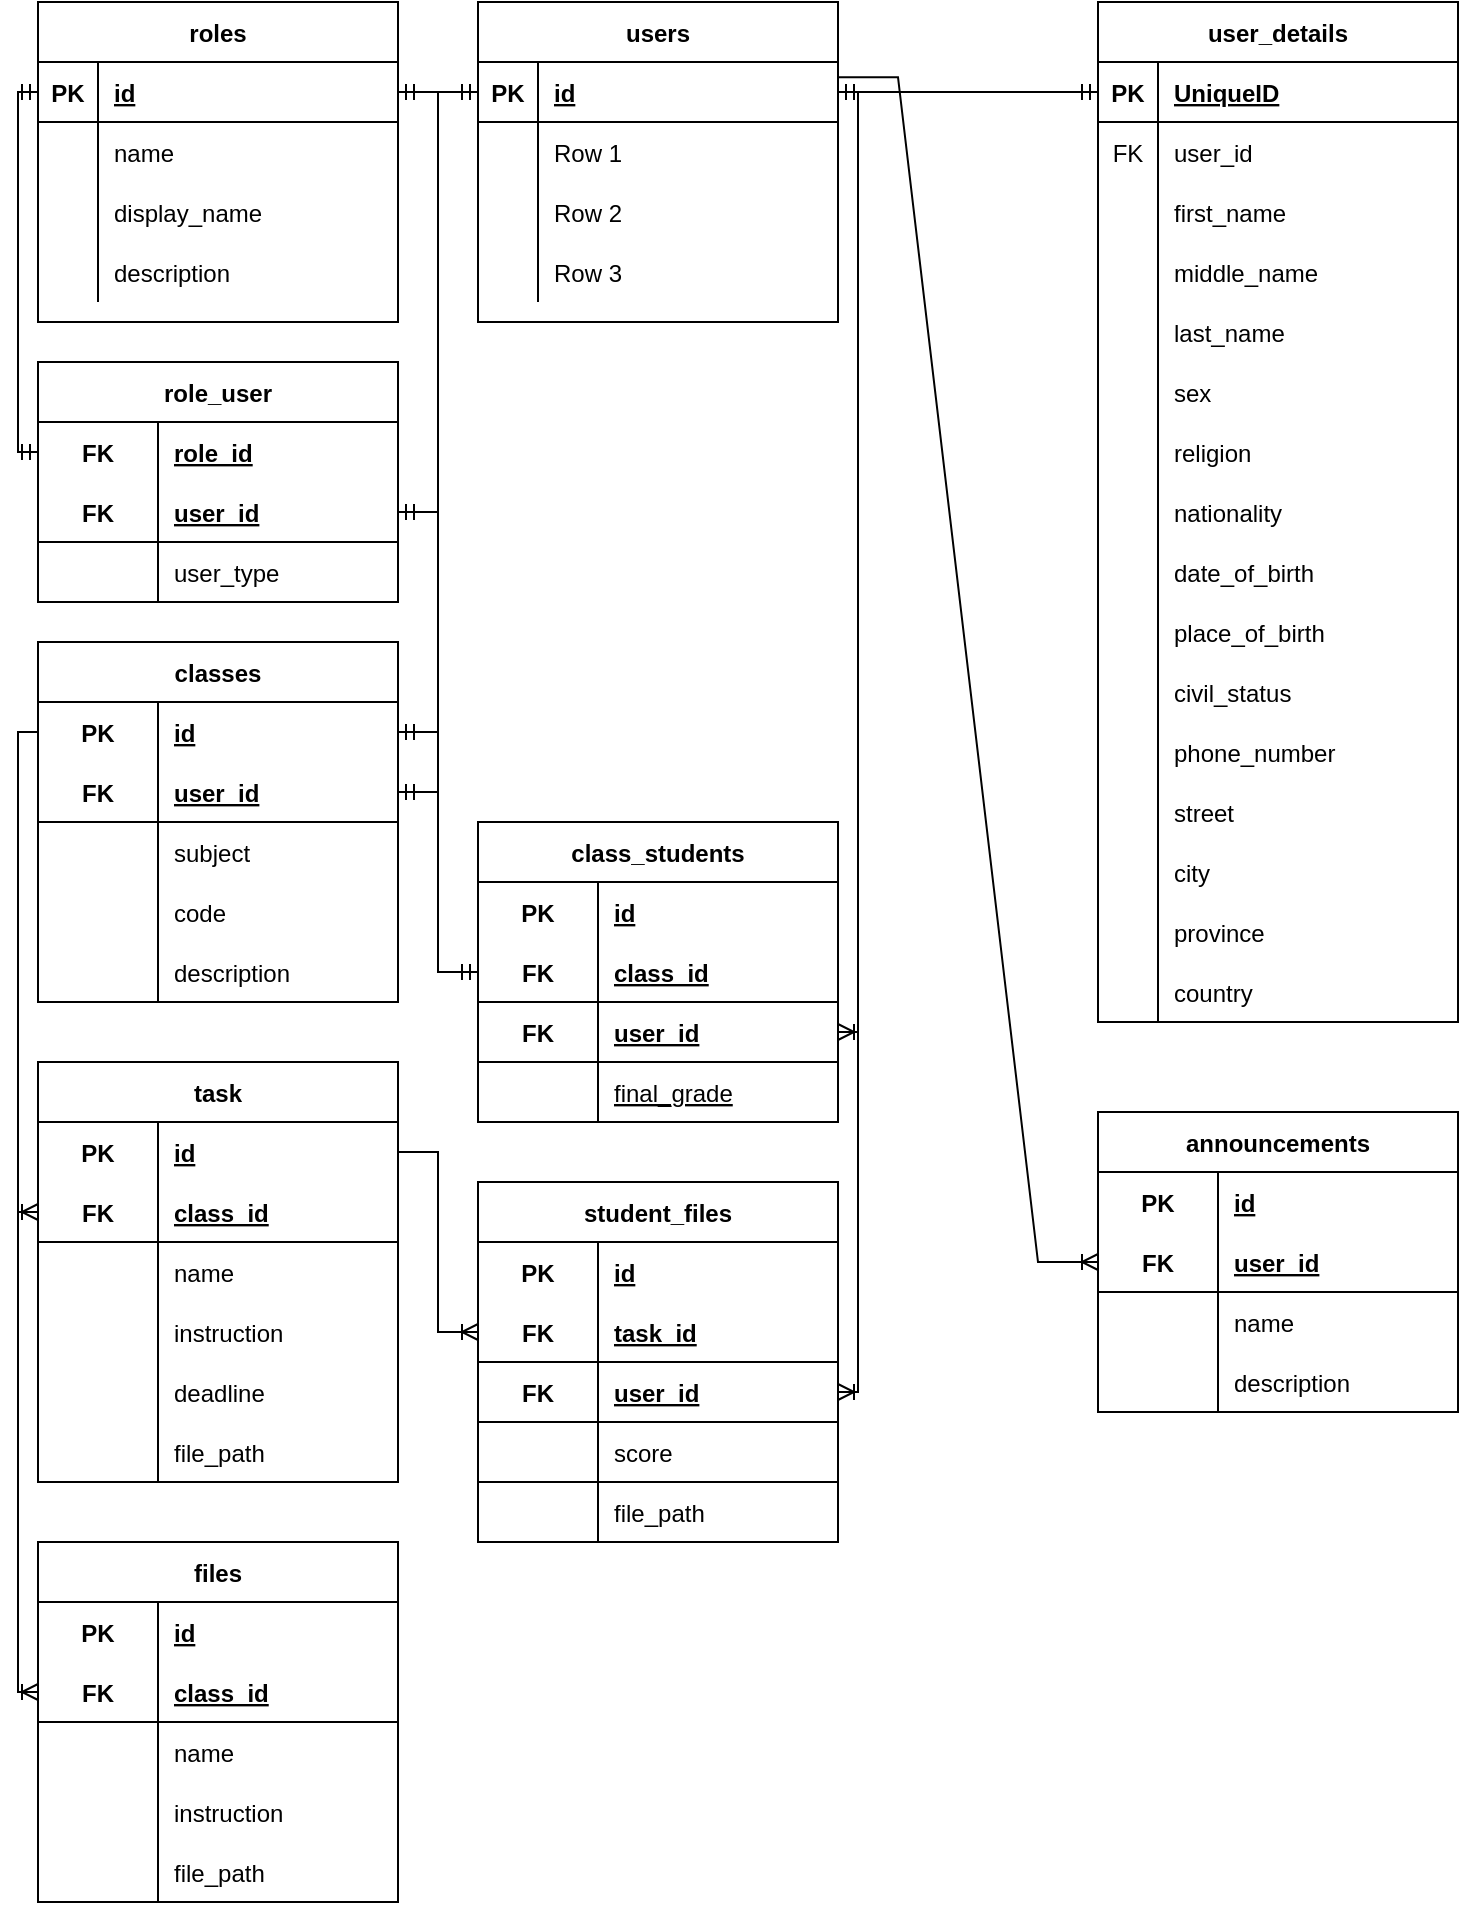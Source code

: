 <mxfile version="15.8.8" type="device"><diagram id="R2lEEEUBdFMjLlhIrx00" name="Page-1"><mxGraphModel dx="920" dy="833" grid="1" gridSize="10" guides="1" tooltips="1" connect="1" arrows="1" fold="1" page="1" pageScale="1" pageWidth="850" pageHeight="1100" math="0" shadow="0" extFonts="Permanent Marker^https://fonts.googleapis.com/css?family=Permanent+Marker"><root><mxCell id="0"/><mxCell id="1" parent="0"/><mxCell id="KXKYZQbJ9dywbfME8Adp-1" value="roles" style="shape=table;startSize=30;container=1;collapsible=1;childLayout=tableLayout;fixedRows=1;rowLines=0;fontStyle=1;align=center;resizeLast=1;" vertex="1" parent="1"><mxGeometry x="40" y="40" width="180" height="160" as="geometry"/></mxCell><mxCell id="KXKYZQbJ9dywbfME8Adp-2" value="" style="shape=partialRectangle;collapsible=0;dropTarget=0;pointerEvents=0;fillColor=none;top=0;left=0;bottom=1;right=0;points=[[0,0.5],[1,0.5]];portConstraint=eastwest;" vertex="1" parent="KXKYZQbJ9dywbfME8Adp-1"><mxGeometry y="30" width="180" height="30" as="geometry"/></mxCell><mxCell id="KXKYZQbJ9dywbfME8Adp-3" value="PK" style="shape=partialRectangle;connectable=0;fillColor=none;top=0;left=0;bottom=0;right=0;fontStyle=1;overflow=hidden;" vertex="1" parent="KXKYZQbJ9dywbfME8Adp-2"><mxGeometry width="30" height="30" as="geometry"><mxRectangle width="30" height="30" as="alternateBounds"/></mxGeometry></mxCell><mxCell id="KXKYZQbJ9dywbfME8Adp-4" value="id" style="shape=partialRectangle;connectable=0;fillColor=none;top=0;left=0;bottom=0;right=0;align=left;spacingLeft=6;fontStyle=5;overflow=hidden;" vertex="1" parent="KXKYZQbJ9dywbfME8Adp-2"><mxGeometry x="30" width="150" height="30" as="geometry"><mxRectangle width="150" height="30" as="alternateBounds"/></mxGeometry></mxCell><mxCell id="KXKYZQbJ9dywbfME8Adp-5" value="" style="shape=partialRectangle;collapsible=0;dropTarget=0;pointerEvents=0;fillColor=none;top=0;left=0;bottom=0;right=0;points=[[0,0.5],[1,0.5]];portConstraint=eastwest;" vertex="1" parent="KXKYZQbJ9dywbfME8Adp-1"><mxGeometry y="60" width="180" height="30" as="geometry"/></mxCell><mxCell id="KXKYZQbJ9dywbfME8Adp-6" value="" style="shape=partialRectangle;connectable=0;fillColor=none;top=0;left=0;bottom=0;right=0;editable=1;overflow=hidden;" vertex="1" parent="KXKYZQbJ9dywbfME8Adp-5"><mxGeometry width="30" height="30" as="geometry"><mxRectangle width="30" height="30" as="alternateBounds"/></mxGeometry></mxCell><mxCell id="KXKYZQbJ9dywbfME8Adp-7" value="name" style="shape=partialRectangle;connectable=0;fillColor=none;top=0;left=0;bottom=0;right=0;align=left;spacingLeft=6;overflow=hidden;" vertex="1" parent="KXKYZQbJ9dywbfME8Adp-5"><mxGeometry x="30" width="150" height="30" as="geometry"><mxRectangle width="150" height="30" as="alternateBounds"/></mxGeometry></mxCell><mxCell id="KXKYZQbJ9dywbfME8Adp-8" value="" style="shape=partialRectangle;collapsible=0;dropTarget=0;pointerEvents=0;fillColor=none;top=0;left=0;bottom=0;right=0;points=[[0,0.5],[1,0.5]];portConstraint=eastwest;" vertex="1" parent="KXKYZQbJ9dywbfME8Adp-1"><mxGeometry y="90" width="180" height="30" as="geometry"/></mxCell><mxCell id="KXKYZQbJ9dywbfME8Adp-9" value="" style="shape=partialRectangle;connectable=0;fillColor=none;top=0;left=0;bottom=0;right=0;editable=1;overflow=hidden;" vertex="1" parent="KXKYZQbJ9dywbfME8Adp-8"><mxGeometry width="30" height="30" as="geometry"><mxRectangle width="30" height="30" as="alternateBounds"/></mxGeometry></mxCell><mxCell id="KXKYZQbJ9dywbfME8Adp-10" value="display_name" style="shape=partialRectangle;connectable=0;fillColor=none;top=0;left=0;bottom=0;right=0;align=left;spacingLeft=6;overflow=hidden;" vertex="1" parent="KXKYZQbJ9dywbfME8Adp-8"><mxGeometry x="30" width="150" height="30" as="geometry"><mxRectangle width="150" height="30" as="alternateBounds"/></mxGeometry></mxCell><mxCell id="KXKYZQbJ9dywbfME8Adp-11" value="" style="shape=partialRectangle;collapsible=0;dropTarget=0;pointerEvents=0;fillColor=none;top=0;left=0;bottom=0;right=0;points=[[0,0.5],[1,0.5]];portConstraint=eastwest;" vertex="1" parent="KXKYZQbJ9dywbfME8Adp-1"><mxGeometry y="120" width="180" height="30" as="geometry"/></mxCell><mxCell id="KXKYZQbJ9dywbfME8Adp-12" value="" style="shape=partialRectangle;connectable=0;fillColor=none;top=0;left=0;bottom=0;right=0;editable=1;overflow=hidden;" vertex="1" parent="KXKYZQbJ9dywbfME8Adp-11"><mxGeometry width="30" height="30" as="geometry"><mxRectangle width="30" height="30" as="alternateBounds"/></mxGeometry></mxCell><mxCell id="KXKYZQbJ9dywbfME8Adp-13" value="description" style="shape=partialRectangle;connectable=0;fillColor=none;top=0;left=0;bottom=0;right=0;align=left;spacingLeft=6;overflow=hidden;" vertex="1" parent="KXKYZQbJ9dywbfME8Adp-11"><mxGeometry x="30" width="150" height="30" as="geometry"><mxRectangle width="150" height="30" as="alternateBounds"/></mxGeometry></mxCell><mxCell id="KXKYZQbJ9dywbfME8Adp-14" value="users" style="shape=table;startSize=30;container=1;collapsible=1;childLayout=tableLayout;fixedRows=1;rowLines=0;fontStyle=1;align=center;resizeLast=1;" vertex="1" parent="1"><mxGeometry x="260" y="40" width="180" height="160" as="geometry"/></mxCell><mxCell id="KXKYZQbJ9dywbfME8Adp-15" value="" style="shape=partialRectangle;collapsible=0;dropTarget=0;pointerEvents=0;fillColor=none;top=0;left=0;bottom=1;right=0;points=[[0,0.5],[1,0.5]];portConstraint=eastwest;" vertex="1" parent="KXKYZQbJ9dywbfME8Adp-14"><mxGeometry y="30" width="180" height="30" as="geometry"/></mxCell><mxCell id="KXKYZQbJ9dywbfME8Adp-16" value="PK" style="shape=partialRectangle;connectable=0;fillColor=none;top=0;left=0;bottom=0;right=0;fontStyle=1;overflow=hidden;" vertex="1" parent="KXKYZQbJ9dywbfME8Adp-15"><mxGeometry width="30" height="30" as="geometry"><mxRectangle width="30" height="30" as="alternateBounds"/></mxGeometry></mxCell><mxCell id="KXKYZQbJ9dywbfME8Adp-17" value="id" style="shape=partialRectangle;connectable=0;fillColor=none;top=0;left=0;bottom=0;right=0;align=left;spacingLeft=6;fontStyle=5;overflow=hidden;" vertex="1" parent="KXKYZQbJ9dywbfME8Adp-15"><mxGeometry x="30" width="150" height="30" as="geometry"><mxRectangle width="150" height="30" as="alternateBounds"/></mxGeometry></mxCell><mxCell id="KXKYZQbJ9dywbfME8Adp-18" value="" style="shape=partialRectangle;collapsible=0;dropTarget=0;pointerEvents=0;fillColor=none;top=0;left=0;bottom=0;right=0;points=[[0,0.5],[1,0.5]];portConstraint=eastwest;" vertex="1" parent="KXKYZQbJ9dywbfME8Adp-14"><mxGeometry y="60" width="180" height="30" as="geometry"/></mxCell><mxCell id="KXKYZQbJ9dywbfME8Adp-19" value="" style="shape=partialRectangle;connectable=0;fillColor=none;top=0;left=0;bottom=0;right=0;editable=1;overflow=hidden;" vertex="1" parent="KXKYZQbJ9dywbfME8Adp-18"><mxGeometry width="30" height="30" as="geometry"><mxRectangle width="30" height="30" as="alternateBounds"/></mxGeometry></mxCell><mxCell id="KXKYZQbJ9dywbfME8Adp-20" value="Row 1" style="shape=partialRectangle;connectable=0;fillColor=none;top=0;left=0;bottom=0;right=0;align=left;spacingLeft=6;overflow=hidden;" vertex="1" parent="KXKYZQbJ9dywbfME8Adp-18"><mxGeometry x="30" width="150" height="30" as="geometry"><mxRectangle width="150" height="30" as="alternateBounds"/></mxGeometry></mxCell><mxCell id="KXKYZQbJ9dywbfME8Adp-21" value="" style="shape=partialRectangle;collapsible=0;dropTarget=0;pointerEvents=0;fillColor=none;top=0;left=0;bottom=0;right=0;points=[[0,0.5],[1,0.5]];portConstraint=eastwest;" vertex="1" parent="KXKYZQbJ9dywbfME8Adp-14"><mxGeometry y="90" width="180" height="30" as="geometry"/></mxCell><mxCell id="KXKYZQbJ9dywbfME8Adp-22" value="" style="shape=partialRectangle;connectable=0;fillColor=none;top=0;left=0;bottom=0;right=0;editable=1;overflow=hidden;" vertex="1" parent="KXKYZQbJ9dywbfME8Adp-21"><mxGeometry width="30" height="30" as="geometry"><mxRectangle width="30" height="30" as="alternateBounds"/></mxGeometry></mxCell><mxCell id="KXKYZQbJ9dywbfME8Adp-23" value="Row 2" style="shape=partialRectangle;connectable=0;fillColor=none;top=0;left=0;bottom=0;right=0;align=left;spacingLeft=6;overflow=hidden;" vertex="1" parent="KXKYZQbJ9dywbfME8Adp-21"><mxGeometry x="30" width="150" height="30" as="geometry"><mxRectangle width="150" height="30" as="alternateBounds"/></mxGeometry></mxCell><mxCell id="KXKYZQbJ9dywbfME8Adp-24" value="" style="shape=partialRectangle;collapsible=0;dropTarget=0;pointerEvents=0;fillColor=none;top=0;left=0;bottom=0;right=0;points=[[0,0.5],[1,0.5]];portConstraint=eastwest;" vertex="1" parent="KXKYZQbJ9dywbfME8Adp-14"><mxGeometry y="120" width="180" height="30" as="geometry"/></mxCell><mxCell id="KXKYZQbJ9dywbfME8Adp-25" value="" style="shape=partialRectangle;connectable=0;fillColor=none;top=0;left=0;bottom=0;right=0;editable=1;overflow=hidden;" vertex="1" parent="KXKYZQbJ9dywbfME8Adp-24"><mxGeometry width="30" height="30" as="geometry"><mxRectangle width="30" height="30" as="alternateBounds"/></mxGeometry></mxCell><mxCell id="KXKYZQbJ9dywbfME8Adp-26" value="Row 3" style="shape=partialRectangle;connectable=0;fillColor=none;top=0;left=0;bottom=0;right=0;align=left;spacingLeft=6;overflow=hidden;" vertex="1" parent="KXKYZQbJ9dywbfME8Adp-24"><mxGeometry x="30" width="150" height="30" as="geometry"><mxRectangle width="150" height="30" as="alternateBounds"/></mxGeometry></mxCell><mxCell id="KXKYZQbJ9dywbfME8Adp-27" value="user_details" style="shape=table;startSize=30;container=1;collapsible=1;childLayout=tableLayout;fixedRows=1;rowLines=0;fontStyle=1;align=center;resizeLast=1;fillColor=default;" vertex="1" parent="1"><mxGeometry x="570" y="40" width="180" height="510" as="geometry"/></mxCell><mxCell id="KXKYZQbJ9dywbfME8Adp-28" value="" style="shape=partialRectangle;collapsible=0;dropTarget=0;pointerEvents=0;fillColor=none;top=0;left=0;bottom=1;right=0;points=[[0,0.5],[1,0.5]];portConstraint=eastwest;" vertex="1" parent="KXKYZQbJ9dywbfME8Adp-27"><mxGeometry y="30" width="180" height="30" as="geometry"/></mxCell><mxCell id="KXKYZQbJ9dywbfME8Adp-29" value="PK" style="shape=partialRectangle;connectable=0;fillColor=none;top=0;left=0;bottom=0;right=0;fontStyle=1;overflow=hidden;" vertex="1" parent="KXKYZQbJ9dywbfME8Adp-28"><mxGeometry width="30" height="30" as="geometry"><mxRectangle width="30" height="30" as="alternateBounds"/></mxGeometry></mxCell><mxCell id="KXKYZQbJ9dywbfME8Adp-30" value="UniqueID" style="shape=partialRectangle;connectable=0;fillColor=none;top=0;left=0;bottom=0;right=0;align=left;spacingLeft=6;fontStyle=5;overflow=hidden;" vertex="1" parent="KXKYZQbJ9dywbfME8Adp-28"><mxGeometry x="30" width="150" height="30" as="geometry"><mxRectangle width="150" height="30" as="alternateBounds"/></mxGeometry></mxCell><mxCell id="KXKYZQbJ9dywbfME8Adp-31" value="" style="shape=partialRectangle;collapsible=0;dropTarget=0;pointerEvents=0;fillColor=none;top=0;left=0;bottom=0;right=0;points=[[0,0.5],[1,0.5]];portConstraint=eastwest;" vertex="1" parent="KXKYZQbJ9dywbfME8Adp-27"><mxGeometry y="60" width="180" height="30" as="geometry"/></mxCell><mxCell id="KXKYZQbJ9dywbfME8Adp-32" value="FK" style="shape=partialRectangle;connectable=0;fillColor=none;top=0;left=0;bottom=0;right=0;editable=1;overflow=hidden;" vertex="1" parent="KXKYZQbJ9dywbfME8Adp-31"><mxGeometry width="30" height="30" as="geometry"><mxRectangle width="30" height="30" as="alternateBounds"/></mxGeometry></mxCell><mxCell id="KXKYZQbJ9dywbfME8Adp-33" value="user_id" style="shape=partialRectangle;connectable=0;fillColor=none;top=0;left=0;bottom=0;right=0;align=left;spacingLeft=6;overflow=hidden;" vertex="1" parent="KXKYZQbJ9dywbfME8Adp-31"><mxGeometry x="30" width="150" height="30" as="geometry"><mxRectangle width="150" height="30" as="alternateBounds"/></mxGeometry></mxCell><mxCell id="KXKYZQbJ9dywbfME8Adp-34" value="" style="shape=partialRectangle;collapsible=0;dropTarget=0;pointerEvents=0;fillColor=none;top=0;left=0;bottom=0;right=0;points=[[0,0.5],[1,0.5]];portConstraint=eastwest;" vertex="1" parent="KXKYZQbJ9dywbfME8Adp-27"><mxGeometry y="90" width="180" height="30" as="geometry"/></mxCell><mxCell id="KXKYZQbJ9dywbfME8Adp-35" value="" style="shape=partialRectangle;connectable=0;fillColor=none;top=0;left=0;bottom=0;right=0;editable=1;overflow=hidden;" vertex="1" parent="KXKYZQbJ9dywbfME8Adp-34"><mxGeometry width="30" height="30" as="geometry"><mxRectangle width="30" height="30" as="alternateBounds"/></mxGeometry></mxCell><mxCell id="KXKYZQbJ9dywbfME8Adp-36" value="first_name    " style="shape=partialRectangle;connectable=0;fillColor=none;top=0;left=0;bottom=0;right=0;align=left;spacingLeft=6;overflow=hidden;" vertex="1" parent="KXKYZQbJ9dywbfME8Adp-34"><mxGeometry x="30" width="150" height="30" as="geometry"><mxRectangle width="150" height="30" as="alternateBounds"/></mxGeometry></mxCell><mxCell id="KXKYZQbJ9dywbfME8Adp-37" value="" style="shape=partialRectangle;collapsible=0;dropTarget=0;pointerEvents=0;fillColor=none;top=0;left=0;bottom=0;right=0;points=[[0,0.5],[1,0.5]];portConstraint=eastwest;" vertex="1" parent="KXKYZQbJ9dywbfME8Adp-27"><mxGeometry y="120" width="180" height="30" as="geometry"/></mxCell><mxCell id="KXKYZQbJ9dywbfME8Adp-38" value="" style="shape=partialRectangle;connectable=0;fillColor=none;top=0;left=0;bottom=0;right=0;editable=1;overflow=hidden;" vertex="1" parent="KXKYZQbJ9dywbfME8Adp-37"><mxGeometry width="30" height="30" as="geometry"><mxRectangle width="30" height="30" as="alternateBounds"/></mxGeometry></mxCell><mxCell id="KXKYZQbJ9dywbfME8Adp-39" value="middle_name" style="shape=partialRectangle;connectable=0;fillColor=none;top=0;left=0;bottom=0;right=0;align=left;spacingLeft=6;overflow=hidden;" vertex="1" parent="KXKYZQbJ9dywbfME8Adp-37"><mxGeometry x="30" width="150" height="30" as="geometry"><mxRectangle width="150" height="30" as="alternateBounds"/></mxGeometry></mxCell><mxCell id="KXKYZQbJ9dywbfME8Adp-113" value="" style="shape=partialRectangle;collapsible=0;dropTarget=0;pointerEvents=0;fillColor=none;top=0;left=0;bottom=0;right=0;points=[[0,0.5],[1,0.5]];portConstraint=eastwest;" vertex="1" parent="KXKYZQbJ9dywbfME8Adp-27"><mxGeometry y="150" width="180" height="30" as="geometry"/></mxCell><mxCell id="KXKYZQbJ9dywbfME8Adp-114" value="" style="shape=partialRectangle;connectable=0;fillColor=none;top=0;left=0;bottom=0;right=0;editable=1;overflow=hidden;" vertex="1" parent="KXKYZQbJ9dywbfME8Adp-113"><mxGeometry width="30" height="30" as="geometry"><mxRectangle width="30" height="30" as="alternateBounds"/></mxGeometry></mxCell><mxCell id="KXKYZQbJ9dywbfME8Adp-115" value="last_name" style="shape=partialRectangle;connectable=0;fillColor=none;top=0;left=0;bottom=0;right=0;align=left;spacingLeft=6;overflow=hidden;" vertex="1" parent="KXKYZQbJ9dywbfME8Adp-113"><mxGeometry x="30" width="150" height="30" as="geometry"><mxRectangle width="150" height="30" as="alternateBounds"/></mxGeometry></mxCell><mxCell id="KXKYZQbJ9dywbfME8Adp-116" value="" style="shape=partialRectangle;collapsible=0;dropTarget=0;pointerEvents=0;fillColor=none;top=0;left=0;bottom=0;right=0;points=[[0,0.5],[1,0.5]];portConstraint=eastwest;" vertex="1" parent="KXKYZQbJ9dywbfME8Adp-27"><mxGeometry y="180" width="180" height="30" as="geometry"/></mxCell><mxCell id="KXKYZQbJ9dywbfME8Adp-117" value="" style="shape=partialRectangle;connectable=0;fillColor=none;top=0;left=0;bottom=0;right=0;editable=1;overflow=hidden;" vertex="1" parent="KXKYZQbJ9dywbfME8Adp-116"><mxGeometry width="30" height="30" as="geometry"><mxRectangle width="30" height="30" as="alternateBounds"/></mxGeometry></mxCell><mxCell id="KXKYZQbJ9dywbfME8Adp-118" value="sex" style="shape=partialRectangle;connectable=0;fillColor=none;top=0;left=0;bottom=0;right=0;align=left;spacingLeft=6;overflow=hidden;" vertex="1" parent="KXKYZQbJ9dywbfME8Adp-116"><mxGeometry x="30" width="150" height="30" as="geometry"><mxRectangle width="150" height="30" as="alternateBounds"/></mxGeometry></mxCell><mxCell id="KXKYZQbJ9dywbfME8Adp-119" value="" style="shape=partialRectangle;collapsible=0;dropTarget=0;pointerEvents=0;fillColor=none;top=0;left=0;bottom=0;right=0;points=[[0,0.5],[1,0.5]];portConstraint=eastwest;" vertex="1" parent="KXKYZQbJ9dywbfME8Adp-27"><mxGeometry y="210" width="180" height="30" as="geometry"/></mxCell><mxCell id="KXKYZQbJ9dywbfME8Adp-120" value="" style="shape=partialRectangle;connectable=0;fillColor=none;top=0;left=0;bottom=0;right=0;editable=1;overflow=hidden;" vertex="1" parent="KXKYZQbJ9dywbfME8Adp-119"><mxGeometry width="30" height="30" as="geometry"><mxRectangle width="30" height="30" as="alternateBounds"/></mxGeometry></mxCell><mxCell id="KXKYZQbJ9dywbfME8Adp-121" value="religion" style="shape=partialRectangle;connectable=0;fillColor=none;top=0;left=0;bottom=0;right=0;align=left;spacingLeft=6;overflow=hidden;" vertex="1" parent="KXKYZQbJ9dywbfME8Adp-119"><mxGeometry x="30" width="150" height="30" as="geometry"><mxRectangle width="150" height="30" as="alternateBounds"/></mxGeometry></mxCell><mxCell id="KXKYZQbJ9dywbfME8Adp-122" value="" style="shape=partialRectangle;collapsible=0;dropTarget=0;pointerEvents=0;fillColor=none;top=0;left=0;bottom=0;right=0;points=[[0,0.5],[1,0.5]];portConstraint=eastwest;" vertex="1" parent="KXKYZQbJ9dywbfME8Adp-27"><mxGeometry y="240" width="180" height="30" as="geometry"/></mxCell><mxCell id="KXKYZQbJ9dywbfME8Adp-123" value="" style="shape=partialRectangle;connectable=0;fillColor=none;top=0;left=0;bottom=0;right=0;editable=1;overflow=hidden;" vertex="1" parent="KXKYZQbJ9dywbfME8Adp-122"><mxGeometry width="30" height="30" as="geometry"><mxRectangle width="30" height="30" as="alternateBounds"/></mxGeometry></mxCell><mxCell id="KXKYZQbJ9dywbfME8Adp-124" value="nationality" style="shape=partialRectangle;connectable=0;fillColor=none;top=0;left=0;bottom=0;right=0;align=left;spacingLeft=6;overflow=hidden;" vertex="1" parent="KXKYZQbJ9dywbfME8Adp-122"><mxGeometry x="30" width="150" height="30" as="geometry"><mxRectangle width="150" height="30" as="alternateBounds"/></mxGeometry></mxCell><mxCell id="KXKYZQbJ9dywbfME8Adp-125" value="" style="shape=partialRectangle;collapsible=0;dropTarget=0;pointerEvents=0;fillColor=none;top=0;left=0;bottom=0;right=0;points=[[0,0.5],[1,0.5]];portConstraint=eastwest;" vertex="1" parent="KXKYZQbJ9dywbfME8Adp-27"><mxGeometry y="270" width="180" height="30" as="geometry"/></mxCell><mxCell id="KXKYZQbJ9dywbfME8Adp-126" value="" style="shape=partialRectangle;connectable=0;fillColor=none;top=0;left=0;bottom=0;right=0;editable=1;overflow=hidden;" vertex="1" parent="KXKYZQbJ9dywbfME8Adp-125"><mxGeometry width="30" height="30" as="geometry"><mxRectangle width="30" height="30" as="alternateBounds"/></mxGeometry></mxCell><mxCell id="KXKYZQbJ9dywbfME8Adp-127" value="date_of_birth" style="shape=partialRectangle;connectable=0;fillColor=none;top=0;left=0;bottom=0;right=0;align=left;spacingLeft=6;overflow=hidden;" vertex="1" parent="KXKYZQbJ9dywbfME8Adp-125"><mxGeometry x="30" width="150" height="30" as="geometry"><mxRectangle width="150" height="30" as="alternateBounds"/></mxGeometry></mxCell><mxCell id="KXKYZQbJ9dywbfME8Adp-128" value="" style="shape=partialRectangle;collapsible=0;dropTarget=0;pointerEvents=0;fillColor=none;top=0;left=0;bottom=0;right=0;points=[[0,0.5],[1,0.5]];portConstraint=eastwest;" vertex="1" parent="KXKYZQbJ9dywbfME8Adp-27"><mxGeometry y="300" width="180" height="30" as="geometry"/></mxCell><mxCell id="KXKYZQbJ9dywbfME8Adp-129" value="" style="shape=partialRectangle;connectable=0;fillColor=none;top=0;left=0;bottom=0;right=0;editable=1;overflow=hidden;" vertex="1" parent="KXKYZQbJ9dywbfME8Adp-128"><mxGeometry width="30" height="30" as="geometry"><mxRectangle width="30" height="30" as="alternateBounds"/></mxGeometry></mxCell><mxCell id="KXKYZQbJ9dywbfME8Adp-130" value="place_of_birth" style="shape=partialRectangle;connectable=0;fillColor=none;top=0;left=0;bottom=0;right=0;align=left;spacingLeft=6;overflow=hidden;" vertex="1" parent="KXKYZQbJ9dywbfME8Adp-128"><mxGeometry x="30" width="150" height="30" as="geometry"><mxRectangle width="150" height="30" as="alternateBounds"/></mxGeometry></mxCell><mxCell id="KXKYZQbJ9dywbfME8Adp-131" value="" style="shape=partialRectangle;collapsible=0;dropTarget=0;pointerEvents=0;fillColor=none;top=0;left=0;bottom=0;right=0;points=[[0,0.5],[1,0.5]];portConstraint=eastwest;" vertex="1" parent="KXKYZQbJ9dywbfME8Adp-27"><mxGeometry y="330" width="180" height="30" as="geometry"/></mxCell><mxCell id="KXKYZQbJ9dywbfME8Adp-132" value="" style="shape=partialRectangle;connectable=0;fillColor=none;top=0;left=0;bottom=0;right=0;editable=1;overflow=hidden;" vertex="1" parent="KXKYZQbJ9dywbfME8Adp-131"><mxGeometry width="30" height="30" as="geometry"><mxRectangle width="30" height="30" as="alternateBounds"/></mxGeometry></mxCell><mxCell id="KXKYZQbJ9dywbfME8Adp-133" value="civil_status" style="shape=partialRectangle;connectable=0;fillColor=none;top=0;left=0;bottom=0;right=0;align=left;spacingLeft=6;overflow=hidden;" vertex="1" parent="KXKYZQbJ9dywbfME8Adp-131"><mxGeometry x="30" width="150" height="30" as="geometry"><mxRectangle width="150" height="30" as="alternateBounds"/></mxGeometry></mxCell><mxCell id="KXKYZQbJ9dywbfME8Adp-134" value="" style="shape=partialRectangle;collapsible=0;dropTarget=0;pointerEvents=0;fillColor=none;top=0;left=0;bottom=0;right=0;points=[[0,0.5],[1,0.5]];portConstraint=eastwest;" vertex="1" parent="KXKYZQbJ9dywbfME8Adp-27"><mxGeometry y="360" width="180" height="30" as="geometry"/></mxCell><mxCell id="KXKYZQbJ9dywbfME8Adp-135" value="" style="shape=partialRectangle;connectable=0;fillColor=none;top=0;left=0;bottom=0;right=0;editable=1;overflow=hidden;" vertex="1" parent="KXKYZQbJ9dywbfME8Adp-134"><mxGeometry width="30" height="30" as="geometry"><mxRectangle width="30" height="30" as="alternateBounds"/></mxGeometry></mxCell><mxCell id="KXKYZQbJ9dywbfME8Adp-136" value="phone_number" style="shape=partialRectangle;connectable=0;fillColor=none;top=0;left=0;bottom=0;right=0;align=left;spacingLeft=6;overflow=hidden;" vertex="1" parent="KXKYZQbJ9dywbfME8Adp-134"><mxGeometry x="30" width="150" height="30" as="geometry"><mxRectangle width="150" height="30" as="alternateBounds"/></mxGeometry></mxCell><mxCell id="KXKYZQbJ9dywbfME8Adp-137" value="" style="shape=partialRectangle;collapsible=0;dropTarget=0;pointerEvents=0;fillColor=none;top=0;left=0;bottom=0;right=0;points=[[0,0.5],[1,0.5]];portConstraint=eastwest;" vertex="1" parent="KXKYZQbJ9dywbfME8Adp-27"><mxGeometry y="390" width="180" height="30" as="geometry"/></mxCell><mxCell id="KXKYZQbJ9dywbfME8Adp-138" value="" style="shape=partialRectangle;connectable=0;fillColor=none;top=0;left=0;bottom=0;right=0;editable=1;overflow=hidden;" vertex="1" parent="KXKYZQbJ9dywbfME8Adp-137"><mxGeometry width="30" height="30" as="geometry"><mxRectangle width="30" height="30" as="alternateBounds"/></mxGeometry></mxCell><mxCell id="KXKYZQbJ9dywbfME8Adp-139" value="street" style="shape=partialRectangle;connectable=0;fillColor=none;top=0;left=0;bottom=0;right=0;align=left;spacingLeft=6;overflow=hidden;" vertex="1" parent="KXKYZQbJ9dywbfME8Adp-137"><mxGeometry x="30" width="150" height="30" as="geometry"><mxRectangle width="150" height="30" as="alternateBounds"/></mxGeometry></mxCell><mxCell id="KXKYZQbJ9dywbfME8Adp-140" value="" style="shape=partialRectangle;collapsible=0;dropTarget=0;pointerEvents=0;fillColor=none;top=0;left=0;bottom=0;right=0;points=[[0,0.5],[1,0.5]];portConstraint=eastwest;" vertex="1" parent="KXKYZQbJ9dywbfME8Adp-27"><mxGeometry y="420" width="180" height="30" as="geometry"/></mxCell><mxCell id="KXKYZQbJ9dywbfME8Adp-141" value="" style="shape=partialRectangle;connectable=0;fillColor=none;top=0;left=0;bottom=0;right=0;editable=1;overflow=hidden;" vertex="1" parent="KXKYZQbJ9dywbfME8Adp-140"><mxGeometry width="30" height="30" as="geometry"><mxRectangle width="30" height="30" as="alternateBounds"/></mxGeometry></mxCell><mxCell id="KXKYZQbJ9dywbfME8Adp-142" value="city" style="shape=partialRectangle;connectable=0;fillColor=none;top=0;left=0;bottom=0;right=0;align=left;spacingLeft=6;overflow=hidden;" vertex="1" parent="KXKYZQbJ9dywbfME8Adp-140"><mxGeometry x="30" width="150" height="30" as="geometry"><mxRectangle width="150" height="30" as="alternateBounds"/></mxGeometry></mxCell><mxCell id="KXKYZQbJ9dywbfME8Adp-143" value="" style="shape=partialRectangle;collapsible=0;dropTarget=0;pointerEvents=0;fillColor=none;top=0;left=0;bottom=0;right=0;points=[[0,0.5],[1,0.5]];portConstraint=eastwest;" vertex="1" parent="KXKYZQbJ9dywbfME8Adp-27"><mxGeometry y="450" width="180" height="30" as="geometry"/></mxCell><mxCell id="KXKYZQbJ9dywbfME8Adp-144" value="" style="shape=partialRectangle;connectable=0;fillColor=none;top=0;left=0;bottom=0;right=0;editable=1;overflow=hidden;" vertex="1" parent="KXKYZQbJ9dywbfME8Adp-143"><mxGeometry width="30" height="30" as="geometry"><mxRectangle width="30" height="30" as="alternateBounds"/></mxGeometry></mxCell><mxCell id="KXKYZQbJ9dywbfME8Adp-145" value="province" style="shape=partialRectangle;connectable=0;fillColor=none;top=0;left=0;bottom=0;right=0;align=left;spacingLeft=6;overflow=hidden;" vertex="1" parent="KXKYZQbJ9dywbfME8Adp-143"><mxGeometry x="30" width="150" height="30" as="geometry"><mxRectangle width="150" height="30" as="alternateBounds"/></mxGeometry></mxCell><mxCell id="KXKYZQbJ9dywbfME8Adp-146" value="" style="shape=partialRectangle;collapsible=0;dropTarget=0;pointerEvents=0;fillColor=none;top=0;left=0;bottom=0;right=0;points=[[0,0.5],[1,0.5]];portConstraint=eastwest;" vertex="1" parent="KXKYZQbJ9dywbfME8Adp-27"><mxGeometry y="480" width="180" height="30" as="geometry"/></mxCell><mxCell id="KXKYZQbJ9dywbfME8Adp-147" value="" style="shape=partialRectangle;connectable=0;fillColor=none;top=0;left=0;bottom=0;right=0;editable=1;overflow=hidden;" vertex="1" parent="KXKYZQbJ9dywbfME8Adp-146"><mxGeometry width="30" height="30" as="geometry"><mxRectangle width="30" height="30" as="alternateBounds"/></mxGeometry></mxCell><mxCell id="KXKYZQbJ9dywbfME8Adp-148" value="country" style="shape=partialRectangle;connectable=0;fillColor=none;top=0;left=0;bottom=0;right=0;align=left;spacingLeft=6;overflow=hidden;" vertex="1" parent="KXKYZQbJ9dywbfME8Adp-146"><mxGeometry x="30" width="150" height="30" as="geometry"><mxRectangle width="150" height="30" as="alternateBounds"/></mxGeometry></mxCell><mxCell id="KXKYZQbJ9dywbfME8Adp-56" value="role_user" style="shape=table;startSize=30;container=1;collapsible=1;childLayout=tableLayout;fixedRows=1;rowLines=0;fontStyle=1;align=center;resizeLast=1;fillColor=default;" vertex="1" parent="1"><mxGeometry x="40" y="220" width="180" height="120" as="geometry"/></mxCell><mxCell id="KXKYZQbJ9dywbfME8Adp-57" value="" style="shape=partialRectangle;collapsible=0;dropTarget=0;pointerEvents=0;fillColor=none;top=0;left=0;bottom=0;right=0;points=[[0,0.5],[1,0.5]];portConstraint=eastwest;" vertex="1" parent="KXKYZQbJ9dywbfME8Adp-56"><mxGeometry y="30" width="180" height="30" as="geometry"/></mxCell><mxCell id="KXKYZQbJ9dywbfME8Adp-58" value="FK" style="shape=partialRectangle;connectable=0;fillColor=none;top=0;left=0;bottom=0;right=0;fontStyle=1;overflow=hidden;" vertex="1" parent="KXKYZQbJ9dywbfME8Adp-57"><mxGeometry width="60" height="30" as="geometry"><mxRectangle width="60" height="30" as="alternateBounds"/></mxGeometry></mxCell><mxCell id="KXKYZQbJ9dywbfME8Adp-59" value="role_id" style="shape=partialRectangle;connectable=0;fillColor=none;top=0;left=0;bottom=0;right=0;align=left;spacingLeft=6;fontStyle=5;overflow=hidden;" vertex="1" parent="KXKYZQbJ9dywbfME8Adp-57"><mxGeometry x="60" width="120" height="30" as="geometry"><mxRectangle width="120" height="30" as="alternateBounds"/></mxGeometry></mxCell><mxCell id="KXKYZQbJ9dywbfME8Adp-60" value="" style="shape=partialRectangle;collapsible=0;dropTarget=0;pointerEvents=0;fillColor=none;top=0;left=0;bottom=1;right=0;points=[[0,0.5],[1,0.5]];portConstraint=eastwest;" vertex="1" parent="KXKYZQbJ9dywbfME8Adp-56"><mxGeometry y="60" width="180" height="30" as="geometry"/></mxCell><mxCell id="KXKYZQbJ9dywbfME8Adp-61" value="FK" style="shape=partialRectangle;connectable=0;fillColor=none;top=0;left=0;bottom=0;right=0;fontStyle=1;overflow=hidden;" vertex="1" parent="KXKYZQbJ9dywbfME8Adp-60"><mxGeometry width="60" height="30" as="geometry"><mxRectangle width="60" height="30" as="alternateBounds"/></mxGeometry></mxCell><mxCell id="KXKYZQbJ9dywbfME8Adp-62" value="user_id" style="shape=partialRectangle;connectable=0;fillColor=none;top=0;left=0;bottom=0;right=0;align=left;spacingLeft=6;fontStyle=5;overflow=hidden;" vertex="1" parent="KXKYZQbJ9dywbfME8Adp-60"><mxGeometry x="60" width="120" height="30" as="geometry"><mxRectangle width="120" height="30" as="alternateBounds"/></mxGeometry></mxCell><mxCell id="KXKYZQbJ9dywbfME8Adp-63" value="" style="shape=partialRectangle;collapsible=0;dropTarget=0;pointerEvents=0;fillColor=none;top=0;left=0;bottom=0;right=0;points=[[0,0.5],[1,0.5]];portConstraint=eastwest;" vertex="1" parent="KXKYZQbJ9dywbfME8Adp-56"><mxGeometry y="90" width="180" height="30" as="geometry"/></mxCell><mxCell id="KXKYZQbJ9dywbfME8Adp-64" value="" style="shape=partialRectangle;connectable=0;fillColor=none;top=0;left=0;bottom=0;right=0;editable=1;overflow=hidden;" vertex="1" parent="KXKYZQbJ9dywbfME8Adp-63"><mxGeometry width="60" height="30" as="geometry"><mxRectangle width="60" height="30" as="alternateBounds"/></mxGeometry></mxCell><mxCell id="KXKYZQbJ9dywbfME8Adp-65" value="user_type" style="shape=partialRectangle;connectable=0;fillColor=none;top=0;left=0;bottom=0;right=0;align=left;spacingLeft=6;overflow=hidden;" vertex="1" parent="KXKYZQbJ9dywbfME8Adp-63"><mxGeometry x="60" width="120" height="30" as="geometry"><mxRectangle width="120" height="30" as="alternateBounds"/></mxGeometry></mxCell><mxCell id="KXKYZQbJ9dywbfME8Adp-69" value="" style="edgeStyle=entityRelationEdgeStyle;fontSize=12;html=1;endArrow=ERmandOne;startArrow=ERmandOne;rounded=0;entryX=0;entryY=0.5;entryDx=0;entryDy=0;exitX=1;exitY=0.5;exitDx=0;exitDy=0;" edge="1" parent="1" source="KXKYZQbJ9dywbfME8Adp-2" target="KXKYZQbJ9dywbfME8Adp-15"><mxGeometry width="100" height="100" relative="1" as="geometry"><mxPoint x="350" y="400" as="sourcePoint"/><mxPoint x="450" y="300" as="targetPoint"/></mxGeometry></mxCell><mxCell id="KXKYZQbJ9dywbfME8Adp-71" value="" style="edgeStyle=entityRelationEdgeStyle;fontSize=12;html=1;endArrow=ERmandOne;startArrow=ERmandOne;rounded=0;entryX=0;entryY=0.5;entryDx=0;entryDy=0;exitX=1;exitY=0.5;exitDx=0;exitDy=0;" edge="1" parent="1" source="KXKYZQbJ9dywbfME8Adp-15" target="KXKYZQbJ9dywbfME8Adp-28"><mxGeometry width="100" height="100" relative="1" as="geometry"><mxPoint x="440" y="170" as="sourcePoint"/><mxPoint x="540" y="70" as="targetPoint"/></mxGeometry></mxCell><mxCell id="KXKYZQbJ9dywbfME8Adp-77" value="" style="fontSize=12;html=1;endArrow=ERmandOne;startArrow=ERmandOne;rounded=0;entryX=0;entryY=0.5;entryDx=0;entryDy=0;exitX=0;exitY=0.5;exitDx=0;exitDy=0;edgeStyle=orthogonalEdgeStyle;" edge="1" parent="1" source="KXKYZQbJ9dywbfME8Adp-57" target="KXKYZQbJ9dywbfME8Adp-2"><mxGeometry width="100" height="100" relative="1" as="geometry"><mxPoint x="240" y="300" as="sourcePoint"/><mxPoint x="340" y="200" as="targetPoint"/></mxGeometry></mxCell><mxCell id="KXKYZQbJ9dywbfME8Adp-78" value="" style="fontSize=12;html=1;endArrow=ERmandOne;startArrow=ERmandOne;rounded=0;entryX=0;entryY=0.5;entryDx=0;entryDy=0;exitX=1;exitY=0.5;exitDx=0;exitDy=0;edgeStyle=orthogonalEdgeStyle;" edge="1" parent="1" source="KXKYZQbJ9dywbfME8Adp-60" target="KXKYZQbJ9dywbfME8Adp-15"><mxGeometry width="100" height="100" relative="1" as="geometry"><mxPoint x="240" y="300" as="sourcePoint"/><mxPoint x="310" y="90" as="targetPoint"/></mxGeometry></mxCell><mxCell id="KXKYZQbJ9dywbfME8Adp-95" value="classes" style="shape=table;startSize=30;container=1;collapsible=1;childLayout=tableLayout;fixedRows=1;rowLines=0;fontStyle=1;align=center;resizeLast=1;fillColor=default;" vertex="1" parent="1"><mxGeometry x="40" y="360" width="180" height="180" as="geometry"/></mxCell><mxCell id="KXKYZQbJ9dywbfME8Adp-96" value="" style="shape=partialRectangle;collapsible=0;dropTarget=0;pointerEvents=0;fillColor=none;top=0;left=0;bottom=0;right=0;points=[[0,0.5],[1,0.5]];portConstraint=eastwest;" vertex="1" parent="KXKYZQbJ9dywbfME8Adp-95"><mxGeometry y="30" width="180" height="30" as="geometry"/></mxCell><mxCell id="KXKYZQbJ9dywbfME8Adp-97" value="PK" style="shape=partialRectangle;connectable=0;fillColor=none;top=0;left=0;bottom=0;right=0;fontStyle=1;overflow=hidden;" vertex="1" parent="KXKYZQbJ9dywbfME8Adp-96"><mxGeometry width="60" height="30" as="geometry"><mxRectangle width="60" height="30" as="alternateBounds"/></mxGeometry></mxCell><mxCell id="KXKYZQbJ9dywbfME8Adp-98" value="id" style="shape=partialRectangle;connectable=0;fillColor=none;top=0;left=0;bottom=0;right=0;align=left;spacingLeft=6;fontStyle=5;overflow=hidden;" vertex="1" parent="KXKYZQbJ9dywbfME8Adp-96"><mxGeometry x="60" width="120" height="30" as="geometry"><mxRectangle width="120" height="30" as="alternateBounds"/></mxGeometry></mxCell><mxCell id="KXKYZQbJ9dywbfME8Adp-99" value="" style="shape=partialRectangle;collapsible=0;dropTarget=0;pointerEvents=0;fillColor=none;top=0;left=0;bottom=1;right=0;points=[[0,0.5],[1,0.5]];portConstraint=eastwest;" vertex="1" parent="KXKYZQbJ9dywbfME8Adp-95"><mxGeometry y="60" width="180" height="30" as="geometry"/></mxCell><mxCell id="KXKYZQbJ9dywbfME8Adp-100" value="FK" style="shape=partialRectangle;connectable=0;fillColor=none;top=0;left=0;bottom=0;right=0;fontStyle=1;overflow=hidden;" vertex="1" parent="KXKYZQbJ9dywbfME8Adp-99"><mxGeometry width="60" height="30" as="geometry"><mxRectangle width="60" height="30" as="alternateBounds"/></mxGeometry></mxCell><mxCell id="KXKYZQbJ9dywbfME8Adp-101" value="user_id" style="shape=partialRectangle;connectable=0;fillColor=none;top=0;left=0;bottom=0;right=0;align=left;spacingLeft=6;fontStyle=5;overflow=hidden;" vertex="1" parent="KXKYZQbJ9dywbfME8Adp-99"><mxGeometry x="60" width="120" height="30" as="geometry"><mxRectangle width="120" height="30" as="alternateBounds"/></mxGeometry></mxCell><mxCell id="KXKYZQbJ9dywbfME8Adp-102" value="" style="shape=partialRectangle;collapsible=0;dropTarget=0;pointerEvents=0;fillColor=none;top=0;left=0;bottom=0;right=0;points=[[0,0.5],[1,0.5]];portConstraint=eastwest;" vertex="1" parent="KXKYZQbJ9dywbfME8Adp-95"><mxGeometry y="90" width="180" height="30" as="geometry"/></mxCell><mxCell id="KXKYZQbJ9dywbfME8Adp-103" value="" style="shape=partialRectangle;connectable=0;fillColor=none;top=0;left=0;bottom=0;right=0;editable=1;overflow=hidden;" vertex="1" parent="KXKYZQbJ9dywbfME8Adp-102"><mxGeometry width="60" height="30" as="geometry"><mxRectangle width="60" height="30" as="alternateBounds"/></mxGeometry></mxCell><mxCell id="KXKYZQbJ9dywbfME8Adp-104" value="subject" style="shape=partialRectangle;connectable=0;fillColor=none;top=0;left=0;bottom=0;right=0;align=left;spacingLeft=6;overflow=hidden;" vertex="1" parent="KXKYZQbJ9dywbfME8Adp-102"><mxGeometry x="60" width="120" height="30" as="geometry"><mxRectangle width="120" height="30" as="alternateBounds"/></mxGeometry></mxCell><mxCell id="KXKYZQbJ9dywbfME8Adp-105" value="" style="shape=partialRectangle;collapsible=0;dropTarget=0;pointerEvents=0;fillColor=none;top=0;left=0;bottom=0;right=0;points=[[0,0.5],[1,0.5]];portConstraint=eastwest;" vertex="1" parent="KXKYZQbJ9dywbfME8Adp-95"><mxGeometry y="120" width="180" height="30" as="geometry"/></mxCell><mxCell id="KXKYZQbJ9dywbfME8Adp-106" value="" style="shape=partialRectangle;connectable=0;fillColor=none;top=0;left=0;bottom=0;right=0;editable=1;overflow=hidden;" vertex="1" parent="KXKYZQbJ9dywbfME8Adp-105"><mxGeometry width="60" height="30" as="geometry"><mxRectangle width="60" height="30" as="alternateBounds"/></mxGeometry></mxCell><mxCell id="KXKYZQbJ9dywbfME8Adp-107" value="code" style="shape=partialRectangle;connectable=0;fillColor=none;top=0;left=0;bottom=0;right=0;align=left;spacingLeft=6;overflow=hidden;" vertex="1" parent="KXKYZQbJ9dywbfME8Adp-105"><mxGeometry x="60" width="120" height="30" as="geometry"><mxRectangle width="120" height="30" as="alternateBounds"/></mxGeometry></mxCell><mxCell id="KXKYZQbJ9dywbfME8Adp-108" value="" style="shape=partialRectangle;collapsible=0;dropTarget=0;pointerEvents=0;fillColor=none;top=0;left=0;bottom=0;right=0;points=[[0,0.5],[1,0.5]];portConstraint=eastwest;" vertex="1" parent="KXKYZQbJ9dywbfME8Adp-95"><mxGeometry y="150" width="180" height="30" as="geometry"/></mxCell><mxCell id="KXKYZQbJ9dywbfME8Adp-109" value="" style="shape=partialRectangle;connectable=0;fillColor=none;top=0;left=0;bottom=0;right=0;editable=1;overflow=hidden;" vertex="1" parent="KXKYZQbJ9dywbfME8Adp-108"><mxGeometry width="60" height="30" as="geometry"><mxRectangle width="60" height="30" as="alternateBounds"/></mxGeometry></mxCell><mxCell id="KXKYZQbJ9dywbfME8Adp-110" value="description" style="shape=partialRectangle;connectable=0;fillColor=none;top=0;left=0;bottom=0;right=0;align=left;spacingLeft=6;overflow=hidden;" vertex="1" parent="KXKYZQbJ9dywbfME8Adp-108"><mxGeometry x="60" width="120" height="30" as="geometry"><mxRectangle width="120" height="30" as="alternateBounds"/></mxGeometry></mxCell><mxCell id="KXKYZQbJ9dywbfME8Adp-112" value="" style="fontSize=12;html=1;endArrow=ERmandOne;startArrow=ERmandOne;rounded=0;entryX=0;entryY=0.5;entryDx=0;entryDy=0;exitX=1;exitY=0.5;exitDx=0;exitDy=0;edgeStyle=orthogonalEdgeStyle;" edge="1" parent="1" source="KXKYZQbJ9dywbfME8Adp-99" target="KXKYZQbJ9dywbfME8Adp-15"><mxGeometry width="100" height="100" relative="1" as="geometry"><mxPoint x="320" y="300" as="sourcePoint"/><mxPoint x="420" y="200" as="targetPoint"/></mxGeometry></mxCell><mxCell id="KXKYZQbJ9dywbfME8Adp-165" value="task" style="shape=table;startSize=30;container=1;collapsible=1;childLayout=tableLayout;fixedRows=1;rowLines=0;fontStyle=1;align=center;resizeLast=1;fillColor=default;" vertex="1" parent="1"><mxGeometry x="40" y="570" width="180" height="210" as="geometry"/></mxCell><mxCell id="KXKYZQbJ9dywbfME8Adp-166" value="" style="shape=partialRectangle;collapsible=0;dropTarget=0;pointerEvents=0;fillColor=none;top=0;left=0;bottom=0;right=0;points=[[0,0.5],[1,0.5]];portConstraint=eastwest;" vertex="1" parent="KXKYZQbJ9dywbfME8Adp-165"><mxGeometry y="30" width="180" height="30" as="geometry"/></mxCell><mxCell id="KXKYZQbJ9dywbfME8Adp-167" value="PK" style="shape=partialRectangle;connectable=0;fillColor=none;top=0;left=0;bottom=0;right=0;fontStyle=1;overflow=hidden;" vertex="1" parent="KXKYZQbJ9dywbfME8Adp-166"><mxGeometry width="60" height="30" as="geometry"><mxRectangle width="60" height="30" as="alternateBounds"/></mxGeometry></mxCell><mxCell id="KXKYZQbJ9dywbfME8Adp-168" value="id" style="shape=partialRectangle;connectable=0;fillColor=none;top=0;left=0;bottom=0;right=0;align=left;spacingLeft=6;fontStyle=5;overflow=hidden;" vertex="1" parent="KXKYZQbJ9dywbfME8Adp-166"><mxGeometry x="60" width="120" height="30" as="geometry"><mxRectangle width="120" height="30" as="alternateBounds"/></mxGeometry></mxCell><mxCell id="KXKYZQbJ9dywbfME8Adp-169" value="" style="shape=partialRectangle;collapsible=0;dropTarget=0;pointerEvents=0;fillColor=none;top=0;left=0;bottom=1;right=0;points=[[0,0.5],[1,0.5]];portConstraint=eastwest;" vertex="1" parent="KXKYZQbJ9dywbfME8Adp-165"><mxGeometry y="60" width="180" height="30" as="geometry"/></mxCell><mxCell id="KXKYZQbJ9dywbfME8Adp-170" value="FK" style="shape=partialRectangle;connectable=0;fillColor=none;top=0;left=0;bottom=0;right=0;fontStyle=1;overflow=hidden;" vertex="1" parent="KXKYZQbJ9dywbfME8Adp-169"><mxGeometry width="60" height="30" as="geometry"><mxRectangle width="60" height="30" as="alternateBounds"/></mxGeometry></mxCell><mxCell id="KXKYZQbJ9dywbfME8Adp-171" value="class_id" style="shape=partialRectangle;connectable=0;fillColor=none;top=0;left=0;bottom=0;right=0;align=left;spacingLeft=6;fontStyle=5;overflow=hidden;" vertex="1" parent="KXKYZQbJ9dywbfME8Adp-169"><mxGeometry x="60" width="120" height="30" as="geometry"><mxRectangle width="120" height="30" as="alternateBounds"/></mxGeometry></mxCell><mxCell id="KXKYZQbJ9dywbfME8Adp-172" value="" style="shape=partialRectangle;collapsible=0;dropTarget=0;pointerEvents=0;fillColor=none;top=0;left=0;bottom=0;right=0;points=[[0,0.5],[1,0.5]];portConstraint=eastwest;" vertex="1" parent="KXKYZQbJ9dywbfME8Adp-165"><mxGeometry y="90" width="180" height="30" as="geometry"/></mxCell><mxCell id="KXKYZQbJ9dywbfME8Adp-173" value="" style="shape=partialRectangle;connectable=0;fillColor=none;top=0;left=0;bottom=0;right=0;editable=1;overflow=hidden;" vertex="1" parent="KXKYZQbJ9dywbfME8Adp-172"><mxGeometry width="60" height="30" as="geometry"><mxRectangle width="60" height="30" as="alternateBounds"/></mxGeometry></mxCell><mxCell id="KXKYZQbJ9dywbfME8Adp-174" value="name" style="shape=partialRectangle;connectable=0;fillColor=none;top=0;left=0;bottom=0;right=0;align=left;spacingLeft=6;overflow=hidden;" vertex="1" parent="KXKYZQbJ9dywbfME8Adp-172"><mxGeometry x="60" width="120" height="30" as="geometry"><mxRectangle width="120" height="30" as="alternateBounds"/></mxGeometry></mxCell><mxCell id="KXKYZQbJ9dywbfME8Adp-175" value="" style="shape=partialRectangle;collapsible=0;dropTarget=0;pointerEvents=0;fillColor=none;top=0;left=0;bottom=0;right=0;points=[[0,0.5],[1,0.5]];portConstraint=eastwest;" vertex="1" parent="KXKYZQbJ9dywbfME8Adp-165"><mxGeometry y="120" width="180" height="30" as="geometry"/></mxCell><mxCell id="KXKYZQbJ9dywbfME8Adp-176" value="" style="shape=partialRectangle;connectable=0;fillColor=none;top=0;left=0;bottom=0;right=0;editable=1;overflow=hidden;" vertex="1" parent="KXKYZQbJ9dywbfME8Adp-175"><mxGeometry width="60" height="30" as="geometry"><mxRectangle width="60" height="30" as="alternateBounds"/></mxGeometry></mxCell><mxCell id="KXKYZQbJ9dywbfME8Adp-177" value="instruction" style="shape=partialRectangle;connectable=0;fillColor=none;top=0;left=0;bottom=0;right=0;align=left;spacingLeft=6;overflow=hidden;" vertex="1" parent="KXKYZQbJ9dywbfME8Adp-175"><mxGeometry x="60" width="120" height="30" as="geometry"><mxRectangle width="120" height="30" as="alternateBounds"/></mxGeometry></mxCell><mxCell id="KXKYZQbJ9dywbfME8Adp-179" value="" style="shape=partialRectangle;collapsible=0;dropTarget=0;pointerEvents=0;fillColor=none;top=0;left=0;bottom=0;right=0;points=[[0,0.5],[1,0.5]];portConstraint=eastwest;" vertex="1" parent="KXKYZQbJ9dywbfME8Adp-165"><mxGeometry y="150" width="180" height="30" as="geometry"/></mxCell><mxCell id="KXKYZQbJ9dywbfME8Adp-180" value="" style="shape=partialRectangle;connectable=0;fillColor=none;top=0;left=0;bottom=0;right=0;editable=1;overflow=hidden;" vertex="1" parent="KXKYZQbJ9dywbfME8Adp-179"><mxGeometry width="60" height="30" as="geometry"><mxRectangle width="60" height="30" as="alternateBounds"/></mxGeometry></mxCell><mxCell id="KXKYZQbJ9dywbfME8Adp-181" value="deadline" style="shape=partialRectangle;connectable=0;fillColor=none;top=0;left=0;bottom=0;right=0;align=left;spacingLeft=6;overflow=hidden;" vertex="1" parent="KXKYZQbJ9dywbfME8Adp-179"><mxGeometry x="60" width="120" height="30" as="geometry"><mxRectangle width="120" height="30" as="alternateBounds"/></mxGeometry></mxCell><mxCell id="KXKYZQbJ9dywbfME8Adp-182" value="" style="shape=partialRectangle;collapsible=0;dropTarget=0;pointerEvents=0;fillColor=none;top=0;left=0;bottom=0;right=0;points=[[0,0.5],[1,0.5]];portConstraint=eastwest;" vertex="1" parent="KXKYZQbJ9dywbfME8Adp-165"><mxGeometry y="180" width="180" height="30" as="geometry"/></mxCell><mxCell id="KXKYZQbJ9dywbfME8Adp-183" value="" style="shape=partialRectangle;connectable=0;fillColor=none;top=0;left=0;bottom=0;right=0;editable=1;overflow=hidden;" vertex="1" parent="KXKYZQbJ9dywbfME8Adp-182"><mxGeometry width="60" height="30" as="geometry"><mxRectangle width="60" height="30" as="alternateBounds"/></mxGeometry></mxCell><mxCell id="KXKYZQbJ9dywbfME8Adp-184" value="file_path" style="shape=partialRectangle;connectable=0;fillColor=none;top=0;left=0;bottom=0;right=0;align=left;spacingLeft=6;overflow=hidden;" vertex="1" parent="KXKYZQbJ9dywbfME8Adp-182"><mxGeometry x="60" width="120" height="30" as="geometry"><mxRectangle width="120" height="30" as="alternateBounds"/></mxGeometry></mxCell><mxCell id="KXKYZQbJ9dywbfME8Adp-188" value="" style="edgeStyle=orthogonalEdgeStyle;fontSize=12;html=1;endArrow=ERoneToMany;rounded=0;entryX=0;entryY=0.5;entryDx=0;entryDy=0;exitX=0;exitY=0.5;exitDx=0;exitDy=0;" edge="1" parent="1" source="KXKYZQbJ9dywbfME8Adp-96" target="KXKYZQbJ9dywbfME8Adp-169"><mxGeometry width="100" height="100" relative="1" as="geometry"><mxPoint x="380" y="490" as="sourcePoint"/><mxPoint x="380" y="280" as="targetPoint"/></mxGeometry></mxCell><mxCell id="KXKYZQbJ9dywbfME8Adp-189" value="files" style="shape=table;startSize=30;container=1;collapsible=1;childLayout=tableLayout;fixedRows=1;rowLines=0;fontStyle=1;align=center;resizeLast=1;fillColor=default;" vertex="1" parent="1"><mxGeometry x="40" y="810" width="180" height="180" as="geometry"/></mxCell><mxCell id="KXKYZQbJ9dywbfME8Adp-190" value="" style="shape=partialRectangle;collapsible=0;dropTarget=0;pointerEvents=0;fillColor=none;top=0;left=0;bottom=0;right=0;points=[[0,0.5],[1,0.5]];portConstraint=eastwest;" vertex="1" parent="KXKYZQbJ9dywbfME8Adp-189"><mxGeometry y="30" width="180" height="30" as="geometry"/></mxCell><mxCell id="KXKYZQbJ9dywbfME8Adp-191" value="PK" style="shape=partialRectangle;connectable=0;fillColor=none;top=0;left=0;bottom=0;right=0;fontStyle=1;overflow=hidden;" vertex="1" parent="KXKYZQbJ9dywbfME8Adp-190"><mxGeometry width="60" height="30" as="geometry"><mxRectangle width="60" height="30" as="alternateBounds"/></mxGeometry></mxCell><mxCell id="KXKYZQbJ9dywbfME8Adp-192" value="id" style="shape=partialRectangle;connectable=0;fillColor=none;top=0;left=0;bottom=0;right=0;align=left;spacingLeft=6;fontStyle=5;overflow=hidden;" vertex="1" parent="KXKYZQbJ9dywbfME8Adp-190"><mxGeometry x="60" width="120" height="30" as="geometry"><mxRectangle width="120" height="30" as="alternateBounds"/></mxGeometry></mxCell><mxCell id="KXKYZQbJ9dywbfME8Adp-193" value="" style="shape=partialRectangle;collapsible=0;dropTarget=0;pointerEvents=0;fillColor=none;top=0;left=0;bottom=1;right=0;points=[[0,0.5],[1,0.5]];portConstraint=eastwest;" vertex="1" parent="KXKYZQbJ9dywbfME8Adp-189"><mxGeometry y="60" width="180" height="30" as="geometry"/></mxCell><mxCell id="KXKYZQbJ9dywbfME8Adp-194" value="FK" style="shape=partialRectangle;connectable=0;fillColor=none;top=0;left=0;bottom=0;right=0;fontStyle=1;overflow=hidden;" vertex="1" parent="KXKYZQbJ9dywbfME8Adp-193"><mxGeometry width="60" height="30" as="geometry"><mxRectangle width="60" height="30" as="alternateBounds"/></mxGeometry></mxCell><mxCell id="KXKYZQbJ9dywbfME8Adp-195" value="class_id" style="shape=partialRectangle;connectable=0;fillColor=none;top=0;left=0;bottom=0;right=0;align=left;spacingLeft=6;fontStyle=5;overflow=hidden;" vertex="1" parent="KXKYZQbJ9dywbfME8Adp-193"><mxGeometry x="60" width="120" height="30" as="geometry"><mxRectangle width="120" height="30" as="alternateBounds"/></mxGeometry></mxCell><mxCell id="KXKYZQbJ9dywbfME8Adp-196" value="" style="shape=partialRectangle;collapsible=0;dropTarget=0;pointerEvents=0;fillColor=none;top=0;left=0;bottom=0;right=0;points=[[0,0.5],[1,0.5]];portConstraint=eastwest;" vertex="1" parent="KXKYZQbJ9dywbfME8Adp-189"><mxGeometry y="90" width="180" height="30" as="geometry"/></mxCell><mxCell id="KXKYZQbJ9dywbfME8Adp-197" value="" style="shape=partialRectangle;connectable=0;fillColor=none;top=0;left=0;bottom=0;right=0;editable=1;overflow=hidden;" vertex="1" parent="KXKYZQbJ9dywbfME8Adp-196"><mxGeometry width="60" height="30" as="geometry"><mxRectangle width="60" height="30" as="alternateBounds"/></mxGeometry></mxCell><mxCell id="KXKYZQbJ9dywbfME8Adp-198" value="name" style="shape=partialRectangle;connectable=0;fillColor=none;top=0;left=0;bottom=0;right=0;align=left;spacingLeft=6;overflow=hidden;" vertex="1" parent="KXKYZQbJ9dywbfME8Adp-196"><mxGeometry x="60" width="120" height="30" as="geometry"><mxRectangle width="120" height="30" as="alternateBounds"/></mxGeometry></mxCell><mxCell id="KXKYZQbJ9dywbfME8Adp-199" value="" style="shape=partialRectangle;collapsible=0;dropTarget=0;pointerEvents=0;fillColor=none;top=0;left=0;bottom=0;right=0;points=[[0,0.5],[1,0.5]];portConstraint=eastwest;" vertex="1" parent="KXKYZQbJ9dywbfME8Adp-189"><mxGeometry y="120" width="180" height="30" as="geometry"/></mxCell><mxCell id="KXKYZQbJ9dywbfME8Adp-200" value="" style="shape=partialRectangle;connectable=0;fillColor=none;top=0;left=0;bottom=0;right=0;editable=1;overflow=hidden;" vertex="1" parent="KXKYZQbJ9dywbfME8Adp-199"><mxGeometry width="60" height="30" as="geometry"><mxRectangle width="60" height="30" as="alternateBounds"/></mxGeometry></mxCell><mxCell id="KXKYZQbJ9dywbfME8Adp-201" value="instruction" style="shape=partialRectangle;connectable=0;fillColor=none;top=0;left=0;bottom=0;right=0;align=left;spacingLeft=6;overflow=hidden;" vertex="1" parent="KXKYZQbJ9dywbfME8Adp-199"><mxGeometry x="60" width="120" height="30" as="geometry"><mxRectangle width="120" height="30" as="alternateBounds"/></mxGeometry></mxCell><mxCell id="KXKYZQbJ9dywbfME8Adp-202" value="" style="shape=partialRectangle;collapsible=0;dropTarget=0;pointerEvents=0;fillColor=none;top=0;left=0;bottom=0;right=0;points=[[0,0.5],[1,0.5]];portConstraint=eastwest;" vertex="1" parent="KXKYZQbJ9dywbfME8Adp-189"><mxGeometry y="150" width="180" height="30" as="geometry"/></mxCell><mxCell id="KXKYZQbJ9dywbfME8Adp-203" value="" style="shape=partialRectangle;connectable=0;fillColor=none;top=0;left=0;bottom=0;right=0;editable=1;overflow=hidden;" vertex="1" parent="KXKYZQbJ9dywbfME8Adp-202"><mxGeometry width="60" height="30" as="geometry"><mxRectangle width="60" height="30" as="alternateBounds"/></mxGeometry></mxCell><mxCell id="KXKYZQbJ9dywbfME8Adp-204" value="file_path" style="shape=partialRectangle;connectable=0;fillColor=none;top=0;left=0;bottom=0;right=0;align=left;spacingLeft=6;overflow=hidden;" vertex="1" parent="KXKYZQbJ9dywbfME8Adp-202"><mxGeometry x="60" width="120" height="30" as="geometry"><mxRectangle width="120" height="30" as="alternateBounds"/></mxGeometry></mxCell><mxCell id="KXKYZQbJ9dywbfME8Adp-205" value="" style="edgeStyle=orthogonalEdgeStyle;fontSize=12;html=1;endArrow=ERoneToMany;rounded=0;entryX=0;entryY=0.5;entryDx=0;entryDy=0;exitX=0;exitY=0.5;exitDx=0;exitDy=0;" edge="1" parent="1" source="KXKYZQbJ9dywbfME8Adp-96" target="KXKYZQbJ9dywbfME8Adp-193"><mxGeometry width="100" height="100" relative="1" as="geometry"><mxPoint x="280" y="780" as="sourcePoint"/><mxPoint x="380" y="680" as="targetPoint"/></mxGeometry></mxCell><mxCell id="KXKYZQbJ9dywbfME8Adp-206" value="class_students" style="shape=table;startSize=30;container=1;collapsible=1;childLayout=tableLayout;fixedRows=1;rowLines=0;fontStyle=1;align=center;resizeLast=1;" vertex="1" parent="1"><mxGeometry x="260" y="450" width="180" height="150" as="geometry"/></mxCell><mxCell id="KXKYZQbJ9dywbfME8Adp-207" value="" style="shape=partialRectangle;collapsible=0;dropTarget=0;pointerEvents=0;fillColor=none;top=0;left=0;bottom=0;right=0;points=[[0,0.5],[1,0.5]];portConstraint=eastwest;" vertex="1" parent="KXKYZQbJ9dywbfME8Adp-206"><mxGeometry y="30" width="180" height="30" as="geometry"/></mxCell><mxCell id="KXKYZQbJ9dywbfME8Adp-208" value="PK" style="shape=partialRectangle;connectable=0;fillColor=none;top=0;left=0;bottom=0;right=0;fontStyle=1;overflow=hidden;" vertex="1" parent="KXKYZQbJ9dywbfME8Adp-207"><mxGeometry width="60" height="30" as="geometry"><mxRectangle width="60" height="30" as="alternateBounds"/></mxGeometry></mxCell><mxCell id="KXKYZQbJ9dywbfME8Adp-209" value="id" style="shape=partialRectangle;connectable=0;fillColor=none;top=0;left=0;bottom=0;right=0;align=left;spacingLeft=6;fontStyle=5;overflow=hidden;" vertex="1" parent="KXKYZQbJ9dywbfME8Adp-207"><mxGeometry x="60" width="120" height="30" as="geometry"><mxRectangle width="120" height="30" as="alternateBounds"/></mxGeometry></mxCell><mxCell id="KXKYZQbJ9dywbfME8Adp-210" value="" style="shape=partialRectangle;collapsible=0;dropTarget=0;pointerEvents=0;fillColor=none;top=0;left=0;bottom=1;right=0;points=[[0,0.5],[1,0.5]];portConstraint=eastwest;" vertex="1" parent="KXKYZQbJ9dywbfME8Adp-206"><mxGeometry y="60" width="180" height="30" as="geometry"/></mxCell><mxCell id="KXKYZQbJ9dywbfME8Adp-211" value="FK" style="shape=partialRectangle;connectable=0;fillColor=none;top=0;left=0;bottom=0;right=0;fontStyle=1;overflow=hidden;" vertex="1" parent="KXKYZQbJ9dywbfME8Adp-210"><mxGeometry width="60" height="30" as="geometry"><mxRectangle width="60" height="30" as="alternateBounds"/></mxGeometry></mxCell><mxCell id="KXKYZQbJ9dywbfME8Adp-212" value="class_id" style="shape=partialRectangle;connectable=0;fillColor=none;top=0;left=0;bottom=0;right=0;align=left;spacingLeft=6;fontStyle=5;overflow=hidden;" vertex="1" parent="KXKYZQbJ9dywbfME8Adp-210"><mxGeometry x="60" width="120" height="30" as="geometry"><mxRectangle width="120" height="30" as="alternateBounds"/></mxGeometry></mxCell><mxCell id="KXKYZQbJ9dywbfME8Adp-226" value="" style="shape=partialRectangle;collapsible=0;dropTarget=0;pointerEvents=0;fillColor=none;top=0;left=0;bottom=1;right=0;points=[[0,0.5],[1,0.5]];portConstraint=eastwest;" vertex="1" parent="KXKYZQbJ9dywbfME8Adp-206"><mxGeometry y="90" width="180" height="30" as="geometry"/></mxCell><mxCell id="KXKYZQbJ9dywbfME8Adp-227" value="FK" style="shape=partialRectangle;connectable=0;fillColor=none;top=0;left=0;bottom=0;right=0;fontStyle=1;overflow=hidden;" vertex="1" parent="KXKYZQbJ9dywbfME8Adp-226"><mxGeometry width="60" height="30" as="geometry"><mxRectangle width="60" height="30" as="alternateBounds"/></mxGeometry></mxCell><mxCell id="KXKYZQbJ9dywbfME8Adp-228" value="user_id" style="shape=partialRectangle;connectable=0;fillColor=none;top=0;left=0;bottom=0;right=0;align=left;spacingLeft=6;fontStyle=5;overflow=hidden;" vertex="1" parent="KXKYZQbJ9dywbfME8Adp-226"><mxGeometry x="60" width="120" height="30" as="geometry"><mxRectangle width="120" height="30" as="alternateBounds"/></mxGeometry></mxCell><mxCell id="KXKYZQbJ9dywbfME8Adp-239" value="" style="shape=partialRectangle;collapsible=0;dropTarget=0;pointerEvents=0;fillColor=none;top=0;left=0;bottom=1;right=0;points=[[0,0.5],[1,0.5]];portConstraint=eastwest;" vertex="1" parent="KXKYZQbJ9dywbfME8Adp-206"><mxGeometry y="120" width="180" height="30" as="geometry"/></mxCell><mxCell id="KXKYZQbJ9dywbfME8Adp-240" value="" style="shape=partialRectangle;connectable=0;fillColor=none;top=0;left=0;bottom=0;right=0;fontStyle=0;overflow=hidden;" vertex="1" parent="KXKYZQbJ9dywbfME8Adp-239"><mxGeometry width="60" height="30" as="geometry"><mxRectangle width="60" height="30" as="alternateBounds"/></mxGeometry></mxCell><mxCell id="KXKYZQbJ9dywbfME8Adp-241" value="final_grade" style="shape=partialRectangle;connectable=0;fillColor=none;top=0;left=0;bottom=0;right=0;align=left;spacingLeft=6;fontStyle=4;overflow=hidden;strokeColor=default;" vertex="1" parent="KXKYZQbJ9dywbfME8Adp-239"><mxGeometry x="60" width="120" height="30" as="geometry"><mxRectangle width="120" height="30" as="alternateBounds"/></mxGeometry></mxCell><mxCell id="KXKYZQbJ9dywbfME8Adp-242" value="" style="edgeStyle=orthogonalEdgeStyle;fontSize=12;html=1;endArrow=ERmandOne;startArrow=ERmandOne;rounded=0;entryX=1;entryY=0.5;entryDx=0;entryDy=0;exitX=0;exitY=0.5;exitDx=0;exitDy=0;" edge="1" parent="1" source="KXKYZQbJ9dywbfME8Adp-210" target="KXKYZQbJ9dywbfME8Adp-96"><mxGeometry width="100" height="100" relative="1" as="geometry"><mxPoint x="280" y="680" as="sourcePoint"/><mxPoint x="380" y="580" as="targetPoint"/></mxGeometry></mxCell><mxCell id="KXKYZQbJ9dywbfME8Adp-243" value="" style="edgeStyle=orthogonalEdgeStyle;fontSize=12;html=1;endArrow=ERoneToMany;rounded=0;exitX=1;exitY=0.5;exitDx=0;exitDy=0;entryX=1;entryY=0.5;entryDx=0;entryDy=0;" edge="1" parent="1" source="KXKYZQbJ9dywbfME8Adp-15" target="KXKYZQbJ9dywbfME8Adp-226"><mxGeometry width="100" height="100" relative="1" as="geometry"><mxPoint x="280" y="480" as="sourcePoint"/><mxPoint x="570" y="280" as="targetPoint"/></mxGeometry></mxCell><mxCell id="KXKYZQbJ9dywbfME8Adp-244" value="student_files" style="shape=table;startSize=30;container=1;collapsible=1;childLayout=tableLayout;fixedRows=1;rowLines=0;fontStyle=1;align=center;resizeLast=1;fillColor=default;" vertex="1" parent="1"><mxGeometry x="260" y="630" width="180" height="180" as="geometry"/></mxCell><mxCell id="KXKYZQbJ9dywbfME8Adp-245" value="" style="shape=partialRectangle;collapsible=0;dropTarget=0;pointerEvents=0;fillColor=none;top=0;left=0;bottom=0;right=0;points=[[0,0.5],[1,0.5]];portConstraint=eastwest;" vertex="1" parent="KXKYZQbJ9dywbfME8Adp-244"><mxGeometry y="30" width="180" height="30" as="geometry"/></mxCell><mxCell id="KXKYZQbJ9dywbfME8Adp-246" value="PK" style="shape=partialRectangle;connectable=0;fillColor=none;top=0;left=0;bottom=0;right=0;fontStyle=1;overflow=hidden;" vertex="1" parent="KXKYZQbJ9dywbfME8Adp-245"><mxGeometry width="60" height="30" as="geometry"><mxRectangle width="60" height="30" as="alternateBounds"/></mxGeometry></mxCell><mxCell id="KXKYZQbJ9dywbfME8Adp-247" value="id" style="shape=partialRectangle;connectable=0;fillColor=none;top=0;left=0;bottom=0;right=0;align=left;spacingLeft=6;fontStyle=5;overflow=hidden;" vertex="1" parent="KXKYZQbJ9dywbfME8Adp-245"><mxGeometry x="60" width="120" height="30" as="geometry"><mxRectangle width="120" height="30" as="alternateBounds"/></mxGeometry></mxCell><mxCell id="KXKYZQbJ9dywbfME8Adp-248" value="" style="shape=partialRectangle;collapsible=0;dropTarget=0;pointerEvents=0;fillColor=none;top=0;left=0;bottom=1;right=0;points=[[0,0.5],[1,0.5]];portConstraint=eastwest;" vertex="1" parent="KXKYZQbJ9dywbfME8Adp-244"><mxGeometry y="60" width="180" height="30" as="geometry"/></mxCell><mxCell id="KXKYZQbJ9dywbfME8Adp-249" value="FK" style="shape=partialRectangle;connectable=0;fillColor=none;top=0;left=0;bottom=0;right=0;fontStyle=1;overflow=hidden;" vertex="1" parent="KXKYZQbJ9dywbfME8Adp-248"><mxGeometry width="60" height="30" as="geometry"><mxRectangle width="60" height="30" as="alternateBounds"/></mxGeometry></mxCell><mxCell id="KXKYZQbJ9dywbfME8Adp-250" value="task_id" style="shape=partialRectangle;connectable=0;fillColor=none;top=0;left=0;bottom=0;right=0;align=left;spacingLeft=6;fontStyle=5;overflow=hidden;" vertex="1" parent="KXKYZQbJ9dywbfME8Adp-248"><mxGeometry x="60" width="120" height="30" as="geometry"><mxRectangle width="120" height="30" as="alternateBounds"/></mxGeometry></mxCell><mxCell id="KXKYZQbJ9dywbfME8Adp-258" value="" style="shape=partialRectangle;collapsible=0;dropTarget=0;pointerEvents=0;fillColor=none;top=0;left=0;bottom=1;right=0;points=[[0,0.5],[1,0.5]];portConstraint=eastwest;" vertex="1" parent="KXKYZQbJ9dywbfME8Adp-244"><mxGeometry y="90" width="180" height="30" as="geometry"/></mxCell><mxCell id="KXKYZQbJ9dywbfME8Adp-259" value="FK" style="shape=partialRectangle;connectable=0;fillColor=none;top=0;left=0;bottom=0;right=0;fontStyle=1;overflow=hidden;" vertex="1" parent="KXKYZQbJ9dywbfME8Adp-258"><mxGeometry width="60" height="30" as="geometry"><mxRectangle width="60" height="30" as="alternateBounds"/></mxGeometry></mxCell><mxCell id="KXKYZQbJ9dywbfME8Adp-260" value="user_id" style="shape=partialRectangle;connectable=0;fillColor=none;top=0;left=0;bottom=0;right=0;align=left;spacingLeft=6;fontStyle=5;overflow=hidden;" vertex="1" parent="KXKYZQbJ9dywbfME8Adp-258"><mxGeometry x="60" width="120" height="30" as="geometry"><mxRectangle width="120" height="30" as="alternateBounds"/></mxGeometry></mxCell><mxCell id="KXKYZQbJ9dywbfME8Adp-263" value="" style="shape=partialRectangle;collapsible=0;dropTarget=0;pointerEvents=0;fillColor=none;top=0;left=0;bottom=1;right=0;points=[[0,0.5],[1,0.5]];portConstraint=eastwest;" vertex="1" parent="KXKYZQbJ9dywbfME8Adp-244"><mxGeometry y="120" width="180" height="30" as="geometry"/></mxCell><mxCell id="KXKYZQbJ9dywbfME8Adp-264" value="" style="shape=partialRectangle;connectable=0;fillColor=none;top=0;left=0;bottom=0;right=0;fontStyle=1;overflow=hidden;" vertex="1" parent="KXKYZQbJ9dywbfME8Adp-263"><mxGeometry width="60" height="30" as="geometry"><mxRectangle width="60" height="30" as="alternateBounds"/></mxGeometry></mxCell><mxCell id="KXKYZQbJ9dywbfME8Adp-265" value="score" style="shape=partialRectangle;connectable=0;fillColor=none;top=0;left=0;bottom=0;right=0;align=left;spacingLeft=6;fontStyle=0;overflow=hidden;verticalAlign=middle;" vertex="1" parent="KXKYZQbJ9dywbfME8Adp-263"><mxGeometry x="60" width="120" height="30" as="geometry"><mxRectangle width="120" height="30" as="alternateBounds"/></mxGeometry></mxCell><mxCell id="KXKYZQbJ9dywbfME8Adp-269" value="" style="shape=partialRectangle;collapsible=0;dropTarget=0;pointerEvents=0;fillColor=none;top=0;left=0;bottom=1;right=0;points=[[0,0.5],[1,0.5]];portConstraint=eastwest;" vertex="1" parent="KXKYZQbJ9dywbfME8Adp-244"><mxGeometry y="150" width="180" height="30" as="geometry"/></mxCell><mxCell id="KXKYZQbJ9dywbfME8Adp-270" value="" style="shape=partialRectangle;connectable=0;fillColor=none;top=0;left=0;bottom=0;right=0;fontStyle=1;overflow=hidden;" vertex="1" parent="KXKYZQbJ9dywbfME8Adp-269"><mxGeometry width="60" height="30" as="geometry"><mxRectangle width="60" height="30" as="alternateBounds"/></mxGeometry></mxCell><mxCell id="KXKYZQbJ9dywbfME8Adp-271" value="file_path" style="shape=partialRectangle;connectable=0;fillColor=none;top=0;left=0;bottom=0;right=0;align=left;spacingLeft=6;fontStyle=0;overflow=hidden;" vertex="1" parent="KXKYZQbJ9dywbfME8Adp-269"><mxGeometry x="60" width="120" height="30" as="geometry"><mxRectangle width="120" height="30" as="alternateBounds"/></mxGeometry></mxCell><mxCell id="KXKYZQbJ9dywbfME8Adp-257" value="" style="edgeStyle=orthogonalEdgeStyle;fontSize=12;html=1;endArrow=ERoneToMany;rounded=0;exitX=1;exitY=0.5;exitDx=0;exitDy=0;entryX=0;entryY=0.5;entryDx=0;entryDy=0;" edge="1" parent="1" source="KXKYZQbJ9dywbfME8Adp-166" target="KXKYZQbJ9dywbfME8Adp-248"><mxGeometry width="100" height="100" relative="1" as="geometry"><mxPoint x="280" y="780" as="sourcePoint"/><mxPoint x="380" y="680" as="targetPoint"/></mxGeometry></mxCell><mxCell id="KXKYZQbJ9dywbfME8Adp-262" value="" style="edgeStyle=orthogonalEdgeStyle;fontSize=12;html=1;endArrow=ERoneToMany;rounded=0;exitX=1;exitY=0.5;exitDx=0;exitDy=0;entryX=1;entryY=0.5;entryDx=0;entryDy=0;" edge="1" parent="1" source="KXKYZQbJ9dywbfME8Adp-15" target="KXKYZQbJ9dywbfME8Adp-258"><mxGeometry width="100" height="100" relative="1" as="geometry"><mxPoint x="280" y="280" as="sourcePoint"/><mxPoint x="380" y="180" as="targetPoint"/><Array as="points"><mxPoint x="450" y="85"/><mxPoint x="450" y="735"/></Array></mxGeometry></mxCell><mxCell id="KXKYZQbJ9dywbfME8Adp-272" value="announcements" style="shape=table;startSize=30;container=1;collapsible=1;childLayout=tableLayout;fixedRows=1;rowLines=0;fontStyle=1;align=center;resizeLast=1;strokeColor=default;fillColor=none;" vertex="1" parent="1"><mxGeometry x="570" y="595" width="180" height="150" as="geometry"/></mxCell><mxCell id="KXKYZQbJ9dywbfME8Adp-273" value="" style="shape=partialRectangle;collapsible=0;dropTarget=0;pointerEvents=0;fillColor=none;top=0;left=0;bottom=0;right=0;points=[[0,0.5],[1,0.5]];portConstraint=eastwest;strokeColor=default;" vertex="1" parent="KXKYZQbJ9dywbfME8Adp-272"><mxGeometry y="30" width="180" height="30" as="geometry"/></mxCell><mxCell id="KXKYZQbJ9dywbfME8Adp-274" value="PK" style="shape=partialRectangle;connectable=0;fillColor=none;top=0;left=0;bottom=0;right=0;fontStyle=1;overflow=hidden;strokeColor=default;" vertex="1" parent="KXKYZQbJ9dywbfME8Adp-273"><mxGeometry width="60" height="30" as="geometry"><mxRectangle width="60" height="30" as="alternateBounds"/></mxGeometry></mxCell><mxCell id="KXKYZQbJ9dywbfME8Adp-275" value="id" style="shape=partialRectangle;connectable=0;fillColor=none;top=0;left=0;bottom=0;right=0;align=left;spacingLeft=6;fontStyle=5;overflow=hidden;strokeColor=default;" vertex="1" parent="KXKYZQbJ9dywbfME8Adp-273"><mxGeometry x="60" width="120" height="30" as="geometry"><mxRectangle width="120" height="30" as="alternateBounds"/></mxGeometry></mxCell><mxCell id="KXKYZQbJ9dywbfME8Adp-276" value="" style="shape=partialRectangle;collapsible=0;dropTarget=0;pointerEvents=0;fillColor=none;top=0;left=0;bottom=1;right=0;points=[[0,0.5],[1,0.5]];portConstraint=eastwest;strokeColor=default;" vertex="1" parent="KXKYZQbJ9dywbfME8Adp-272"><mxGeometry y="60" width="180" height="30" as="geometry"/></mxCell><mxCell id="KXKYZQbJ9dywbfME8Adp-277" value="FK" style="shape=partialRectangle;connectable=0;fillColor=none;top=0;left=0;bottom=0;right=0;fontStyle=1;overflow=hidden;strokeColor=default;" vertex="1" parent="KXKYZQbJ9dywbfME8Adp-276"><mxGeometry width="60" height="30" as="geometry"><mxRectangle width="60" height="30" as="alternateBounds"/></mxGeometry></mxCell><mxCell id="KXKYZQbJ9dywbfME8Adp-278" value="user_id" style="shape=partialRectangle;connectable=0;fillColor=none;top=0;left=0;bottom=0;right=0;align=left;spacingLeft=6;fontStyle=5;overflow=hidden;strokeColor=default;" vertex="1" parent="KXKYZQbJ9dywbfME8Adp-276"><mxGeometry x="60" width="120" height="30" as="geometry"><mxRectangle width="120" height="30" as="alternateBounds"/></mxGeometry></mxCell><mxCell id="KXKYZQbJ9dywbfME8Adp-279" value="" style="shape=partialRectangle;collapsible=0;dropTarget=0;pointerEvents=0;fillColor=none;top=0;left=0;bottom=0;right=0;points=[[0,0.5],[1,0.5]];portConstraint=eastwest;strokeColor=default;" vertex="1" parent="KXKYZQbJ9dywbfME8Adp-272"><mxGeometry y="90" width="180" height="30" as="geometry"/></mxCell><mxCell id="KXKYZQbJ9dywbfME8Adp-280" value="" style="shape=partialRectangle;connectable=0;fillColor=none;top=0;left=0;bottom=0;right=0;editable=1;overflow=hidden;strokeColor=default;" vertex="1" parent="KXKYZQbJ9dywbfME8Adp-279"><mxGeometry width="60" height="30" as="geometry"><mxRectangle width="60" height="30" as="alternateBounds"/></mxGeometry></mxCell><mxCell id="KXKYZQbJ9dywbfME8Adp-281" value="name" style="shape=partialRectangle;connectable=0;fillColor=none;top=0;left=0;bottom=0;right=0;align=left;spacingLeft=6;overflow=hidden;strokeColor=default;" vertex="1" parent="KXKYZQbJ9dywbfME8Adp-279"><mxGeometry x="60" width="120" height="30" as="geometry"><mxRectangle width="120" height="30" as="alternateBounds"/></mxGeometry></mxCell><mxCell id="KXKYZQbJ9dywbfME8Adp-282" value="" style="shape=partialRectangle;collapsible=0;dropTarget=0;pointerEvents=0;fillColor=none;top=0;left=0;bottom=0;right=0;points=[[0,0.5],[1,0.5]];portConstraint=eastwest;strokeColor=default;" vertex="1" parent="KXKYZQbJ9dywbfME8Adp-272"><mxGeometry y="120" width="180" height="30" as="geometry"/></mxCell><mxCell id="KXKYZQbJ9dywbfME8Adp-283" value="" style="shape=partialRectangle;connectable=0;fillColor=none;top=0;left=0;bottom=0;right=0;editable=1;overflow=hidden;strokeColor=default;" vertex="1" parent="KXKYZQbJ9dywbfME8Adp-282"><mxGeometry width="60" height="30" as="geometry"><mxRectangle width="60" height="30" as="alternateBounds"/></mxGeometry></mxCell><mxCell id="KXKYZQbJ9dywbfME8Adp-284" value="description" style="shape=partialRectangle;connectable=0;fillColor=none;top=0;left=0;bottom=0;right=0;align=left;spacingLeft=6;overflow=hidden;strokeColor=default;" vertex="1" parent="KXKYZQbJ9dywbfME8Adp-282"><mxGeometry x="60" width="120" height="30" as="geometry"><mxRectangle width="120" height="30" as="alternateBounds"/></mxGeometry></mxCell><mxCell id="KXKYZQbJ9dywbfME8Adp-288" value="" style="edgeStyle=entityRelationEdgeStyle;fontSize=12;html=1;endArrow=ERoneToMany;rounded=0;entryX=0;entryY=0.5;entryDx=0;entryDy=0;exitX=1;exitY=0.253;exitDx=0;exitDy=0;exitPerimeter=0;" edge="1" parent="1" source="KXKYZQbJ9dywbfME8Adp-15" target="KXKYZQbJ9dywbfME8Adp-276"><mxGeometry width="100" height="100" relative="1" as="geometry"><mxPoint x="250" y="420" as="sourcePoint"/><mxPoint x="350" y="320" as="targetPoint"/></mxGeometry></mxCell></root></mxGraphModel></diagram></mxfile>